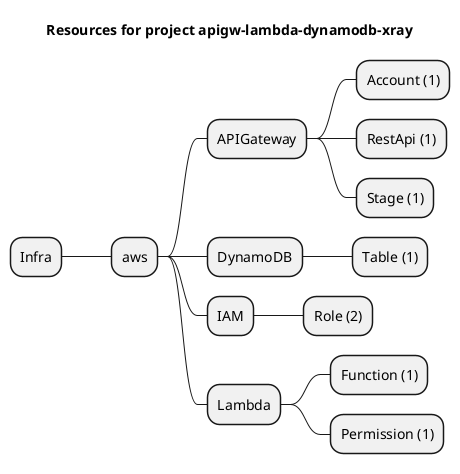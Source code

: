 @startmindmap
title Resources for project apigw-lambda-dynamodb-xray
skinparam monochrome true
+ Infra
++ aws
+++ APIGateway
++++ Account (1)
++++ RestApi (1)
++++ Stage (1)
+++ DynamoDB
++++ Table (1)
+++ IAM
++++ Role (2)
+++ Lambda
++++ Function (1)
++++ Permission (1)
@endmindmap